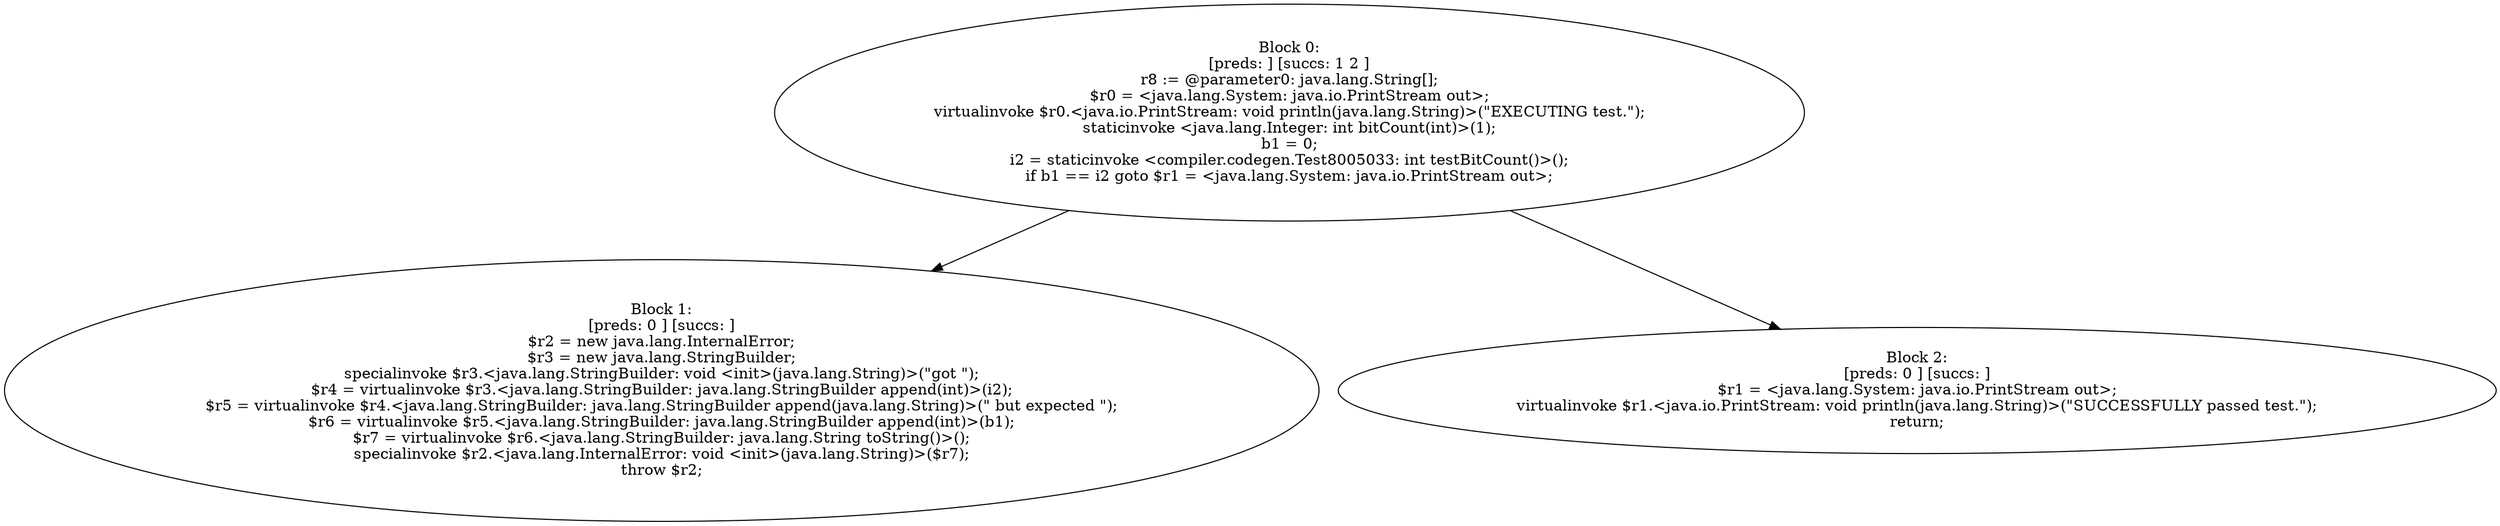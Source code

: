 digraph "unitGraph" {
    "Block 0:
[preds: ] [succs: 1 2 ]
r8 := @parameter0: java.lang.String[];
$r0 = <java.lang.System: java.io.PrintStream out>;
virtualinvoke $r0.<java.io.PrintStream: void println(java.lang.String)>(\"EXECUTING test.\");
staticinvoke <java.lang.Integer: int bitCount(int)>(1);
b1 = 0;
i2 = staticinvoke <compiler.codegen.Test8005033: int testBitCount()>();
if b1 == i2 goto $r1 = <java.lang.System: java.io.PrintStream out>;
"
    "Block 1:
[preds: 0 ] [succs: ]
$r2 = new java.lang.InternalError;
$r3 = new java.lang.StringBuilder;
specialinvoke $r3.<java.lang.StringBuilder: void <init>(java.lang.String)>(\"got \");
$r4 = virtualinvoke $r3.<java.lang.StringBuilder: java.lang.StringBuilder append(int)>(i2);
$r5 = virtualinvoke $r4.<java.lang.StringBuilder: java.lang.StringBuilder append(java.lang.String)>(\" but expected \");
$r6 = virtualinvoke $r5.<java.lang.StringBuilder: java.lang.StringBuilder append(int)>(b1);
$r7 = virtualinvoke $r6.<java.lang.StringBuilder: java.lang.String toString()>();
specialinvoke $r2.<java.lang.InternalError: void <init>(java.lang.String)>($r7);
throw $r2;
"
    "Block 2:
[preds: 0 ] [succs: ]
$r1 = <java.lang.System: java.io.PrintStream out>;
virtualinvoke $r1.<java.io.PrintStream: void println(java.lang.String)>(\"SUCCESSFULLY passed test.\");
return;
"
    "Block 0:
[preds: ] [succs: 1 2 ]
r8 := @parameter0: java.lang.String[];
$r0 = <java.lang.System: java.io.PrintStream out>;
virtualinvoke $r0.<java.io.PrintStream: void println(java.lang.String)>(\"EXECUTING test.\");
staticinvoke <java.lang.Integer: int bitCount(int)>(1);
b1 = 0;
i2 = staticinvoke <compiler.codegen.Test8005033: int testBitCount()>();
if b1 == i2 goto $r1 = <java.lang.System: java.io.PrintStream out>;
"->"Block 1:
[preds: 0 ] [succs: ]
$r2 = new java.lang.InternalError;
$r3 = new java.lang.StringBuilder;
specialinvoke $r3.<java.lang.StringBuilder: void <init>(java.lang.String)>(\"got \");
$r4 = virtualinvoke $r3.<java.lang.StringBuilder: java.lang.StringBuilder append(int)>(i2);
$r5 = virtualinvoke $r4.<java.lang.StringBuilder: java.lang.StringBuilder append(java.lang.String)>(\" but expected \");
$r6 = virtualinvoke $r5.<java.lang.StringBuilder: java.lang.StringBuilder append(int)>(b1);
$r7 = virtualinvoke $r6.<java.lang.StringBuilder: java.lang.String toString()>();
specialinvoke $r2.<java.lang.InternalError: void <init>(java.lang.String)>($r7);
throw $r2;
";
    "Block 0:
[preds: ] [succs: 1 2 ]
r8 := @parameter0: java.lang.String[];
$r0 = <java.lang.System: java.io.PrintStream out>;
virtualinvoke $r0.<java.io.PrintStream: void println(java.lang.String)>(\"EXECUTING test.\");
staticinvoke <java.lang.Integer: int bitCount(int)>(1);
b1 = 0;
i2 = staticinvoke <compiler.codegen.Test8005033: int testBitCount()>();
if b1 == i2 goto $r1 = <java.lang.System: java.io.PrintStream out>;
"->"Block 2:
[preds: 0 ] [succs: ]
$r1 = <java.lang.System: java.io.PrintStream out>;
virtualinvoke $r1.<java.io.PrintStream: void println(java.lang.String)>(\"SUCCESSFULLY passed test.\");
return;
";
}
